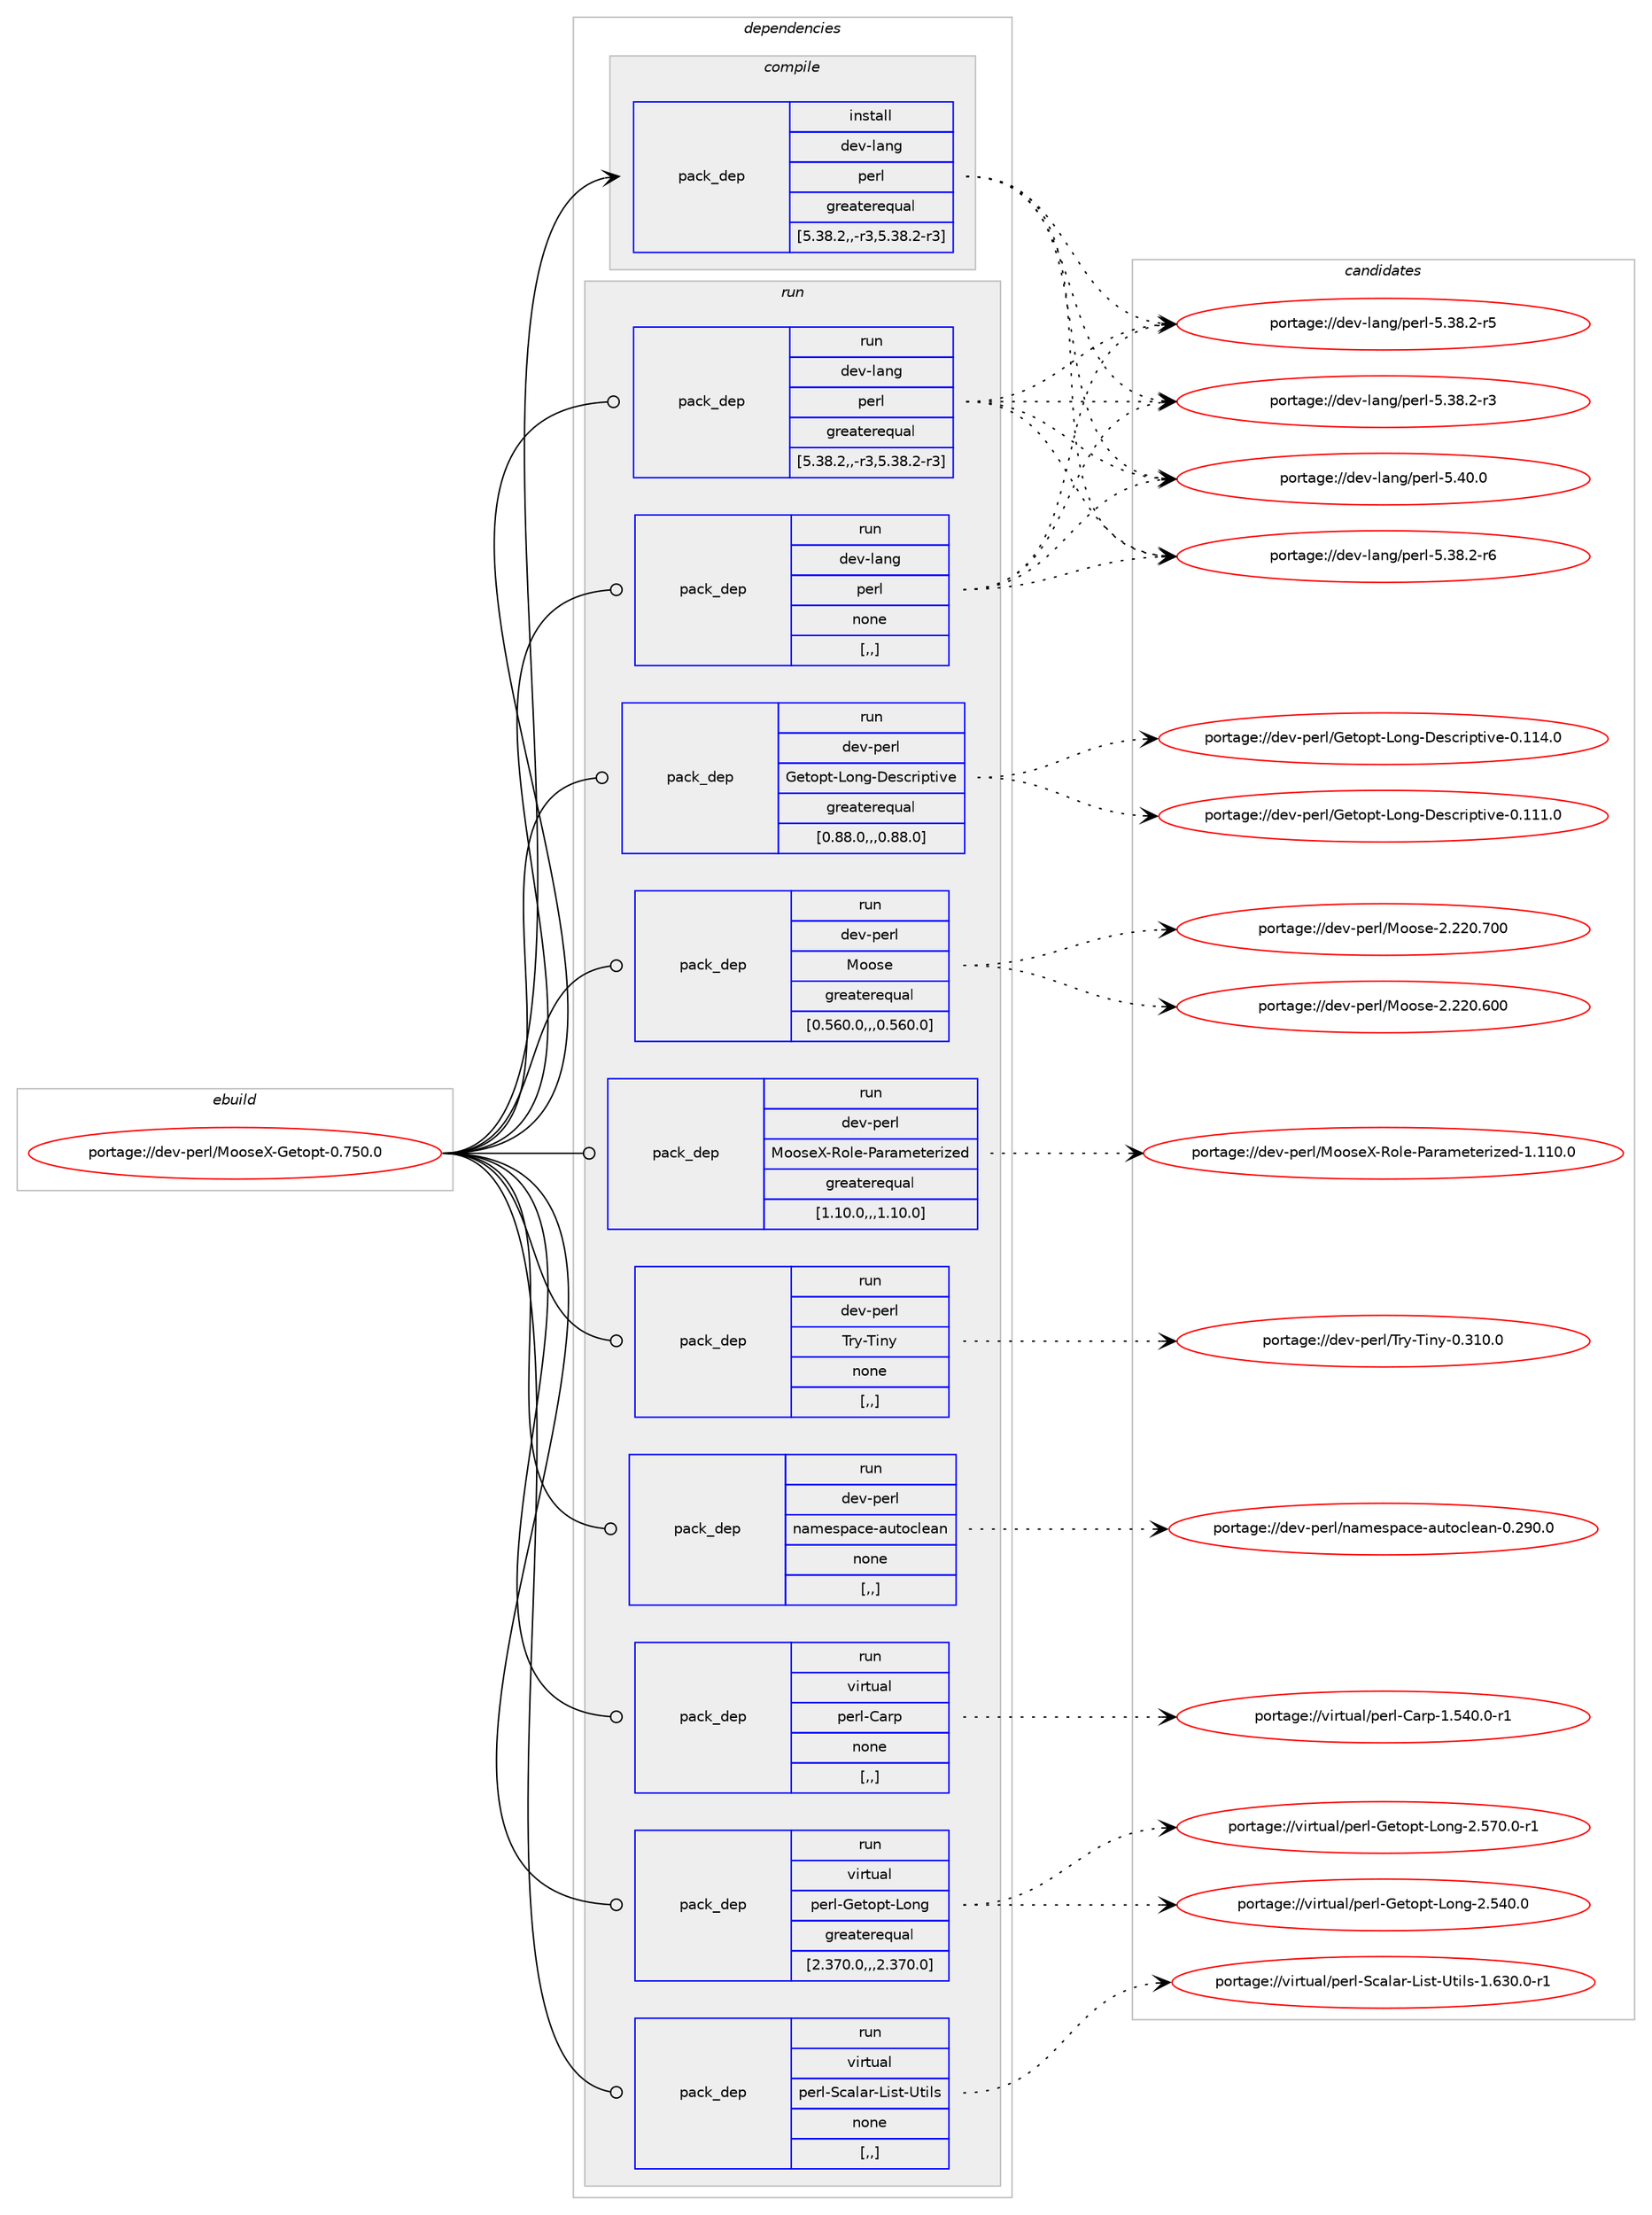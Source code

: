 digraph prolog {

# *************
# Graph options
# *************

newrank=true;
concentrate=true;
compound=true;
graph [rankdir=LR,fontname=Helvetica,fontsize=10,ranksep=1.5];#, ranksep=2.5, nodesep=0.2];
edge  [arrowhead=vee];
node  [fontname=Helvetica,fontsize=10];

# **********
# The ebuild
# **********

subgraph cluster_leftcol {
color=gray;
rank=same;
label=<<i>ebuild</i>>;
id [label="portage://dev-perl/MooseX-Getopt-0.750.0", color=red, width=4, href="../dev-perl/MooseX-Getopt-0.750.0.svg"];
}

# ****************
# The dependencies
# ****************

subgraph cluster_midcol {
color=gray;
label=<<i>dependencies</i>>;
subgraph cluster_compile {
fillcolor="#eeeeee";
style=filled;
label=<<i>compile</i>>;
subgraph pack101956 {
dependency132826 [label=<<TABLE BORDER="0" CELLBORDER="1" CELLSPACING="0" CELLPADDING="4" WIDTH="220"><TR><TD ROWSPAN="6" CELLPADDING="30">pack_dep</TD></TR><TR><TD WIDTH="110">install</TD></TR><TR><TD>dev-lang</TD></TR><TR><TD>perl</TD></TR><TR><TD>greaterequal</TD></TR><TR><TD>[5.38.2,,-r3,5.38.2-r3]</TD></TR></TABLE>>, shape=none, color=blue];
}
id:e -> dependency132826:w [weight=20,style="solid",arrowhead="vee"];
}
subgraph cluster_compileandrun {
fillcolor="#eeeeee";
style=filled;
label=<<i>compile and run</i>>;
}
subgraph cluster_run {
fillcolor="#eeeeee";
style=filled;
label=<<i>run</i>>;
subgraph pack101957 {
dependency132827 [label=<<TABLE BORDER="0" CELLBORDER="1" CELLSPACING="0" CELLPADDING="4" WIDTH="220"><TR><TD ROWSPAN="6" CELLPADDING="30">pack_dep</TD></TR><TR><TD WIDTH="110">run</TD></TR><TR><TD>dev-lang</TD></TR><TR><TD>perl</TD></TR><TR><TD>greaterequal</TD></TR><TR><TD>[5.38.2,,-r3,5.38.2-r3]</TD></TR></TABLE>>, shape=none, color=blue];
}
id:e -> dependency132827:w [weight=20,style="solid",arrowhead="odot"];
subgraph pack101958 {
dependency132828 [label=<<TABLE BORDER="0" CELLBORDER="1" CELLSPACING="0" CELLPADDING="4" WIDTH="220"><TR><TD ROWSPAN="6" CELLPADDING="30">pack_dep</TD></TR><TR><TD WIDTH="110">run</TD></TR><TR><TD>dev-lang</TD></TR><TR><TD>perl</TD></TR><TR><TD>none</TD></TR><TR><TD>[,,]</TD></TR></TABLE>>, shape=none, color=blue];
}
id:e -> dependency132828:w [weight=20,style="solid",arrowhead="odot"];
subgraph pack101959 {
dependency132829 [label=<<TABLE BORDER="0" CELLBORDER="1" CELLSPACING="0" CELLPADDING="4" WIDTH="220"><TR><TD ROWSPAN="6" CELLPADDING="30">pack_dep</TD></TR><TR><TD WIDTH="110">run</TD></TR><TR><TD>dev-perl</TD></TR><TR><TD>Getopt-Long-Descriptive</TD></TR><TR><TD>greaterequal</TD></TR><TR><TD>[0.88.0,,,0.88.0]</TD></TR></TABLE>>, shape=none, color=blue];
}
id:e -> dependency132829:w [weight=20,style="solid",arrowhead="odot"];
subgraph pack101960 {
dependency132830 [label=<<TABLE BORDER="0" CELLBORDER="1" CELLSPACING="0" CELLPADDING="4" WIDTH="220"><TR><TD ROWSPAN="6" CELLPADDING="30">pack_dep</TD></TR><TR><TD WIDTH="110">run</TD></TR><TR><TD>dev-perl</TD></TR><TR><TD>Moose</TD></TR><TR><TD>greaterequal</TD></TR><TR><TD>[0.560.0,,,0.560.0]</TD></TR></TABLE>>, shape=none, color=blue];
}
id:e -> dependency132830:w [weight=20,style="solid",arrowhead="odot"];
subgraph pack101961 {
dependency132831 [label=<<TABLE BORDER="0" CELLBORDER="1" CELLSPACING="0" CELLPADDING="4" WIDTH="220"><TR><TD ROWSPAN="6" CELLPADDING="30">pack_dep</TD></TR><TR><TD WIDTH="110">run</TD></TR><TR><TD>dev-perl</TD></TR><TR><TD>MooseX-Role-Parameterized</TD></TR><TR><TD>greaterequal</TD></TR><TR><TD>[1.10.0,,,1.10.0]</TD></TR></TABLE>>, shape=none, color=blue];
}
id:e -> dependency132831:w [weight=20,style="solid",arrowhead="odot"];
subgraph pack101962 {
dependency132832 [label=<<TABLE BORDER="0" CELLBORDER="1" CELLSPACING="0" CELLPADDING="4" WIDTH="220"><TR><TD ROWSPAN="6" CELLPADDING="30">pack_dep</TD></TR><TR><TD WIDTH="110">run</TD></TR><TR><TD>dev-perl</TD></TR><TR><TD>Try-Tiny</TD></TR><TR><TD>none</TD></TR><TR><TD>[,,]</TD></TR></TABLE>>, shape=none, color=blue];
}
id:e -> dependency132832:w [weight=20,style="solid",arrowhead="odot"];
subgraph pack101963 {
dependency132833 [label=<<TABLE BORDER="0" CELLBORDER="1" CELLSPACING="0" CELLPADDING="4" WIDTH="220"><TR><TD ROWSPAN="6" CELLPADDING="30">pack_dep</TD></TR><TR><TD WIDTH="110">run</TD></TR><TR><TD>dev-perl</TD></TR><TR><TD>namespace-autoclean</TD></TR><TR><TD>none</TD></TR><TR><TD>[,,]</TD></TR></TABLE>>, shape=none, color=blue];
}
id:e -> dependency132833:w [weight=20,style="solid",arrowhead="odot"];
subgraph pack101964 {
dependency132834 [label=<<TABLE BORDER="0" CELLBORDER="1" CELLSPACING="0" CELLPADDING="4" WIDTH="220"><TR><TD ROWSPAN="6" CELLPADDING="30">pack_dep</TD></TR><TR><TD WIDTH="110">run</TD></TR><TR><TD>virtual</TD></TR><TR><TD>perl-Carp</TD></TR><TR><TD>none</TD></TR><TR><TD>[,,]</TD></TR></TABLE>>, shape=none, color=blue];
}
id:e -> dependency132834:w [weight=20,style="solid",arrowhead="odot"];
subgraph pack101965 {
dependency132835 [label=<<TABLE BORDER="0" CELLBORDER="1" CELLSPACING="0" CELLPADDING="4" WIDTH="220"><TR><TD ROWSPAN="6" CELLPADDING="30">pack_dep</TD></TR><TR><TD WIDTH="110">run</TD></TR><TR><TD>virtual</TD></TR><TR><TD>perl-Getopt-Long</TD></TR><TR><TD>greaterequal</TD></TR><TR><TD>[2.370.0,,,2.370.0]</TD></TR></TABLE>>, shape=none, color=blue];
}
id:e -> dependency132835:w [weight=20,style="solid",arrowhead="odot"];
subgraph pack101966 {
dependency132836 [label=<<TABLE BORDER="0" CELLBORDER="1" CELLSPACING="0" CELLPADDING="4" WIDTH="220"><TR><TD ROWSPAN="6" CELLPADDING="30">pack_dep</TD></TR><TR><TD WIDTH="110">run</TD></TR><TR><TD>virtual</TD></TR><TR><TD>perl-Scalar-List-Utils</TD></TR><TR><TD>none</TD></TR><TR><TD>[,,]</TD></TR></TABLE>>, shape=none, color=blue];
}
id:e -> dependency132836:w [weight=20,style="solid",arrowhead="odot"];
}
}

# **************
# The candidates
# **************

subgraph cluster_choices {
rank=same;
color=gray;
label=<<i>candidates</i>>;

subgraph choice101956 {
color=black;
nodesep=1;
choice10010111845108971101034711210111410845534652484648 [label="portage://dev-lang/perl-5.40.0", color=red, width=4,href="../dev-lang/perl-5.40.0.svg"];
choice100101118451089711010347112101114108455346515646504511454 [label="portage://dev-lang/perl-5.38.2-r6", color=red, width=4,href="../dev-lang/perl-5.38.2-r6.svg"];
choice100101118451089711010347112101114108455346515646504511453 [label="portage://dev-lang/perl-5.38.2-r5", color=red, width=4,href="../dev-lang/perl-5.38.2-r5.svg"];
choice100101118451089711010347112101114108455346515646504511451 [label="portage://dev-lang/perl-5.38.2-r3", color=red, width=4,href="../dev-lang/perl-5.38.2-r3.svg"];
dependency132826:e -> choice10010111845108971101034711210111410845534652484648:w [style=dotted,weight="100"];
dependency132826:e -> choice100101118451089711010347112101114108455346515646504511454:w [style=dotted,weight="100"];
dependency132826:e -> choice100101118451089711010347112101114108455346515646504511453:w [style=dotted,weight="100"];
dependency132826:e -> choice100101118451089711010347112101114108455346515646504511451:w [style=dotted,weight="100"];
}
subgraph choice101957 {
color=black;
nodesep=1;
choice10010111845108971101034711210111410845534652484648 [label="portage://dev-lang/perl-5.40.0", color=red, width=4,href="../dev-lang/perl-5.40.0.svg"];
choice100101118451089711010347112101114108455346515646504511454 [label="portage://dev-lang/perl-5.38.2-r6", color=red, width=4,href="../dev-lang/perl-5.38.2-r6.svg"];
choice100101118451089711010347112101114108455346515646504511453 [label="portage://dev-lang/perl-5.38.2-r5", color=red, width=4,href="../dev-lang/perl-5.38.2-r5.svg"];
choice100101118451089711010347112101114108455346515646504511451 [label="portage://dev-lang/perl-5.38.2-r3", color=red, width=4,href="../dev-lang/perl-5.38.2-r3.svg"];
dependency132827:e -> choice10010111845108971101034711210111410845534652484648:w [style=dotted,weight="100"];
dependency132827:e -> choice100101118451089711010347112101114108455346515646504511454:w [style=dotted,weight="100"];
dependency132827:e -> choice100101118451089711010347112101114108455346515646504511453:w [style=dotted,weight="100"];
dependency132827:e -> choice100101118451089711010347112101114108455346515646504511451:w [style=dotted,weight="100"];
}
subgraph choice101958 {
color=black;
nodesep=1;
choice10010111845108971101034711210111410845534652484648 [label="portage://dev-lang/perl-5.40.0", color=red, width=4,href="../dev-lang/perl-5.40.0.svg"];
choice100101118451089711010347112101114108455346515646504511454 [label="portage://dev-lang/perl-5.38.2-r6", color=red, width=4,href="../dev-lang/perl-5.38.2-r6.svg"];
choice100101118451089711010347112101114108455346515646504511453 [label="portage://dev-lang/perl-5.38.2-r5", color=red, width=4,href="../dev-lang/perl-5.38.2-r5.svg"];
choice100101118451089711010347112101114108455346515646504511451 [label="portage://dev-lang/perl-5.38.2-r3", color=red, width=4,href="../dev-lang/perl-5.38.2-r3.svg"];
dependency132828:e -> choice10010111845108971101034711210111410845534652484648:w [style=dotted,weight="100"];
dependency132828:e -> choice100101118451089711010347112101114108455346515646504511454:w [style=dotted,weight="100"];
dependency132828:e -> choice100101118451089711010347112101114108455346515646504511453:w [style=dotted,weight="100"];
dependency132828:e -> choice100101118451089711010347112101114108455346515646504511451:w [style=dotted,weight="100"];
}
subgraph choice101959 {
color=black;
nodesep=1;
choice10010111845112101114108477110111611111211645761111101034568101115991141051121161051181014548464949524648 [label="portage://dev-perl/Getopt-Long-Descriptive-0.114.0", color=red, width=4,href="../dev-perl/Getopt-Long-Descriptive-0.114.0.svg"];
choice10010111845112101114108477110111611111211645761111101034568101115991141051121161051181014548464949494648 [label="portage://dev-perl/Getopt-Long-Descriptive-0.111.0", color=red, width=4,href="../dev-perl/Getopt-Long-Descriptive-0.111.0.svg"];
dependency132829:e -> choice10010111845112101114108477110111611111211645761111101034568101115991141051121161051181014548464949524648:w [style=dotted,weight="100"];
dependency132829:e -> choice10010111845112101114108477110111611111211645761111101034568101115991141051121161051181014548464949494648:w [style=dotted,weight="100"];
}
subgraph choice101960 {
color=black;
nodesep=1;
choice10010111845112101114108477711111111510145504650504846554848 [label="portage://dev-perl/Moose-2.220.700", color=red, width=4,href="../dev-perl/Moose-2.220.700.svg"];
choice10010111845112101114108477711111111510145504650504846544848 [label="portage://dev-perl/Moose-2.220.600", color=red, width=4,href="../dev-perl/Moose-2.220.600.svg"];
dependency132830:e -> choice10010111845112101114108477711111111510145504650504846554848:w [style=dotted,weight="100"];
dependency132830:e -> choice10010111845112101114108477711111111510145504650504846544848:w [style=dotted,weight="100"];
}
subgraph choice101961 {
color=black;
nodesep=1;
choice100101118451121011141084777111111115101884582111108101458097114971091011161011141051221011004549464949484648 [label="portage://dev-perl/MooseX-Role-Parameterized-1.110.0", color=red, width=4,href="../dev-perl/MooseX-Role-Parameterized-1.110.0.svg"];
dependency132831:e -> choice100101118451121011141084777111111115101884582111108101458097114971091011161011141051221011004549464949484648:w [style=dotted,weight="100"];
}
subgraph choice101962 {
color=black;
nodesep=1;
choice10010111845112101114108478411412145841051101214548465149484648 [label="portage://dev-perl/Try-Tiny-0.310.0", color=red, width=4,href="../dev-perl/Try-Tiny-0.310.0.svg"];
dependency132832:e -> choice10010111845112101114108478411412145841051101214548465149484648:w [style=dotted,weight="100"];
}
subgraph choice101963 {
color=black;
nodesep=1;
choice1001011184511210111410847110971091011151129799101459711711611199108101971104548465057484648 [label="portage://dev-perl/namespace-autoclean-0.290.0", color=red, width=4,href="../dev-perl/namespace-autoclean-0.290.0.svg"];
dependency132833:e -> choice1001011184511210111410847110971091011151129799101459711711611199108101971104548465057484648:w [style=dotted,weight="100"];
}
subgraph choice101964 {
color=black;
nodesep=1;
choice118105114116117971084711210111410845679711411245494653524846484511449 [label="portage://virtual/perl-Carp-1.540.0-r1", color=red, width=4,href="../virtual/perl-Carp-1.540.0-r1.svg"];
dependency132834:e -> choice118105114116117971084711210111410845679711411245494653524846484511449:w [style=dotted,weight="100"];
}
subgraph choice101965 {
color=black;
nodesep=1;
choice11810511411611797108471121011141084571101116111112116457611111010345504653554846484511449 [label="portage://virtual/perl-Getopt-Long-2.570.0-r1", color=red, width=4,href="../virtual/perl-Getopt-Long-2.570.0-r1.svg"];
choice1181051141161179710847112101114108457110111611111211645761111101034550465352484648 [label="portage://virtual/perl-Getopt-Long-2.540.0", color=red, width=4,href="../virtual/perl-Getopt-Long-2.540.0.svg"];
dependency132835:e -> choice11810511411611797108471121011141084571101116111112116457611111010345504653554846484511449:w [style=dotted,weight="100"];
dependency132835:e -> choice1181051141161179710847112101114108457110111611111211645761111101034550465352484648:w [style=dotted,weight="100"];
}
subgraph choice101966 {
color=black;
nodesep=1;
choice118105114116117971084711210111410845839997108971144576105115116458511610510811545494654514846484511449 [label="portage://virtual/perl-Scalar-List-Utils-1.630.0-r1", color=red, width=4,href="../virtual/perl-Scalar-List-Utils-1.630.0-r1.svg"];
dependency132836:e -> choice118105114116117971084711210111410845839997108971144576105115116458511610510811545494654514846484511449:w [style=dotted,weight="100"];
}
}

}
